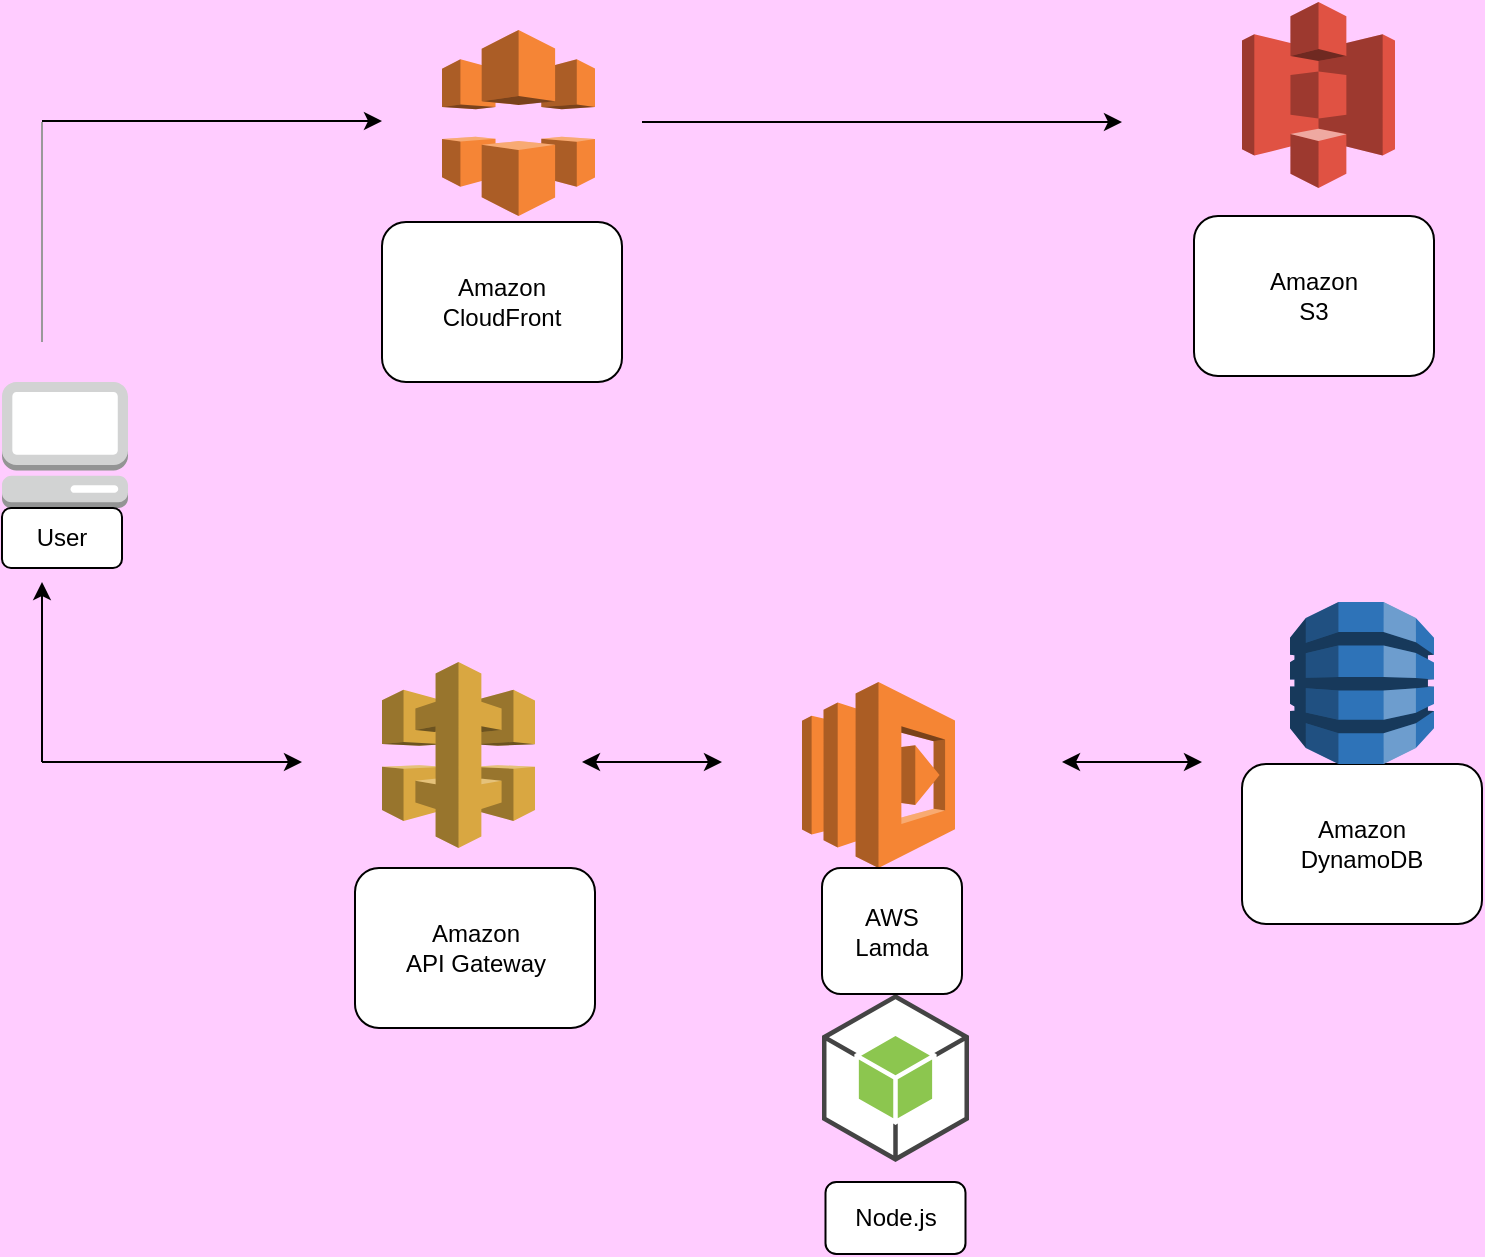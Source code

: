 <mxfile version="14.5.10" type="github">
  <diagram id="En7cnF9h-v-1nLFF4jpA" name="Page-1">
    <mxGraphModel dx="1038" dy="580" grid="0" gridSize="10" guides="1" tooltips="1" connect="1" arrows="1" fold="1" page="1" pageScale="1" pageWidth="850" pageHeight="1100" background="#FFCCFF" math="0" shadow="0">
      <root>
        <mxCell id="0" />
        <mxCell id="1" parent="0" />
        <mxCell id="O3KhV6H-GipkPuP13QMZ-4" value="Amazon&lt;br&gt;DynamoDB" style="shape=ext;rounded=1;html=1;whiteSpace=wrap;" vertex="1" parent="1">
          <mxGeometry x="720" y="401" width="120" height="80" as="geometry" />
        </mxCell>
        <mxCell id="O3KhV6H-GipkPuP13QMZ-9" value="" style="verticalLabelPosition=bottom;shadow=0;dashed=0;align=center;html=1;verticalAlign=top;strokeWidth=1;shape=mxgraph.mockup.markup.line;strokeColor=#999999;direction=north;" vertex="1" parent="1">
          <mxGeometry x="110" y="80" width="20" height="110" as="geometry" />
        </mxCell>
        <mxCell id="O3KhV6H-GipkPuP13QMZ-13" value="" style="endArrow=classic;html=1;" edge="1" parent="1">
          <mxGeometry width="50" height="50" relative="1" as="geometry">
            <mxPoint x="120" y="79.5" as="sourcePoint" />
            <mxPoint x="290" y="79.5" as="targetPoint" />
          </mxGeometry>
        </mxCell>
        <mxCell id="O3KhV6H-GipkPuP13QMZ-14" value="" style="endArrow=classic;html=1;exitX=1;exitY=0.5;exitDx=0;exitDy=0;" edge="1" parent="1">
          <mxGeometry width="50" height="50" relative="1" as="geometry">
            <mxPoint x="420" y="80" as="sourcePoint" />
            <mxPoint x="660" y="80" as="targetPoint" />
            <Array as="points">
              <mxPoint x="440" y="80" />
            </Array>
          </mxGeometry>
        </mxCell>
        <mxCell id="O3KhV6H-GipkPuP13QMZ-16" value="" style="endArrow=classic;html=1;" edge="1" parent="1">
          <mxGeometry width="50" height="50" relative="1" as="geometry">
            <mxPoint x="120" y="400" as="sourcePoint" />
            <mxPoint x="250" y="400" as="targetPoint" />
            <Array as="points" />
          </mxGeometry>
        </mxCell>
        <mxCell id="O3KhV6H-GipkPuP13QMZ-17" value="" style="endArrow=classic;html=1;" edge="1" parent="1">
          <mxGeometry width="50" height="50" relative="1" as="geometry">
            <mxPoint x="120" y="400" as="sourcePoint" />
            <mxPoint x="120" y="310" as="targetPoint" />
            <Array as="points" />
          </mxGeometry>
        </mxCell>
        <mxCell id="O3KhV6H-GipkPuP13QMZ-18" value="" style="endArrow=classic;startArrow=classic;html=1;" edge="1" parent="1">
          <mxGeometry width="50" height="50" relative="1" as="geometry">
            <mxPoint x="390" y="400" as="sourcePoint" />
            <mxPoint x="460" y="400" as="targetPoint" />
            <Array as="points">
              <mxPoint x="440" y="400" />
            </Array>
          </mxGeometry>
        </mxCell>
        <mxCell id="O3KhV6H-GipkPuP13QMZ-19" value="" style="endArrow=classic;startArrow=classic;html=1;" edge="1" parent="1">
          <mxGeometry width="50" height="50" relative="1" as="geometry">
            <mxPoint x="630" y="400" as="sourcePoint" />
            <mxPoint x="700" y="400" as="targetPoint" />
            <Array as="points">
              <mxPoint x="680" y="400" />
            </Array>
          </mxGeometry>
        </mxCell>
        <mxCell id="O3KhV6H-GipkPuP13QMZ-28" value="" style="outlineConnect=0;dashed=0;verticalLabelPosition=bottom;verticalAlign=top;align=center;html=1;shape=mxgraph.aws3.dynamo_db;fillColor=#2E73B8;gradientColor=none;" vertex="1" parent="1">
          <mxGeometry x="744" y="320" width="72" height="81" as="geometry" />
        </mxCell>
        <mxCell id="O3KhV6H-GipkPuP13QMZ-30" value="" style="outlineConnect=0;dashed=0;verticalLabelPosition=bottom;verticalAlign=top;align=center;html=1;shape=mxgraph.aws3.management_console;fillColor=#D2D3D3;gradientColor=none;" vertex="1" parent="1">
          <mxGeometry x="100" y="210" width="63" height="63" as="geometry" />
        </mxCell>
        <mxCell id="O3KhV6H-GipkPuP13QMZ-31" value="" style="outlineConnect=0;dashed=0;verticalLabelPosition=bottom;verticalAlign=top;align=center;html=1;shape=mxgraph.aws3.cloudfront;fillColor=#F58536;gradientColor=none;" vertex="1" parent="1">
          <mxGeometry x="320" y="34" width="76.5" height="93" as="geometry" />
        </mxCell>
        <mxCell id="O3KhV6H-GipkPuP13QMZ-32" value="" style="outlineConnect=0;dashed=0;verticalLabelPosition=bottom;verticalAlign=top;align=center;html=1;shape=mxgraph.aws3.android;fillColor=#8CC64F;gradientColor=none;" vertex="1" parent="1">
          <mxGeometry x="510" y="516" width="73.5" height="84" as="geometry" />
        </mxCell>
        <mxCell id="O3KhV6H-GipkPuP13QMZ-33" value="" style="outlineConnect=0;dashed=0;verticalLabelPosition=bottom;verticalAlign=top;align=center;html=1;shape=mxgraph.aws3.lambda;fillColor=#F58534;gradientColor=none;" vertex="1" parent="1">
          <mxGeometry x="500" y="360" width="76.5" height="93" as="geometry" />
        </mxCell>
        <mxCell id="O3KhV6H-GipkPuP13QMZ-34" value="" style="outlineConnect=0;dashed=0;verticalLabelPosition=bottom;verticalAlign=top;align=center;html=1;shape=mxgraph.aws3.api_gateway;fillColor=#D9A741;gradientColor=none;" vertex="1" parent="1">
          <mxGeometry x="290" y="350" width="76.5" height="93" as="geometry" />
        </mxCell>
        <mxCell id="O3KhV6H-GipkPuP13QMZ-35" value="" style="outlineConnect=0;dashed=0;verticalLabelPosition=bottom;verticalAlign=top;align=center;html=1;shape=mxgraph.aws3.s3;fillColor=#E05243;gradientColor=none;" vertex="1" parent="1">
          <mxGeometry x="720" y="20" width="76.5" height="93" as="geometry" />
        </mxCell>
        <mxCell id="O3KhV6H-GipkPuP13QMZ-36" value="User" style="shape=ext;rounded=1;html=1;whiteSpace=wrap;" vertex="1" parent="1">
          <mxGeometry x="100" y="273" width="60" height="30" as="geometry" />
        </mxCell>
        <mxCell id="O3KhV6H-GipkPuP13QMZ-37" value="Amazon&lt;br&gt;CloudFront" style="shape=ext;rounded=1;html=1;whiteSpace=wrap;" vertex="1" parent="1">
          <mxGeometry x="290" y="130" width="120" height="80" as="geometry" />
        </mxCell>
        <mxCell id="O3KhV6H-GipkPuP13QMZ-38" value="Amazon&lt;br&gt;S3" style="shape=ext;rounded=1;html=1;whiteSpace=wrap;" vertex="1" parent="1">
          <mxGeometry x="696" y="127" width="120" height="80" as="geometry" />
        </mxCell>
        <mxCell id="O3KhV6H-GipkPuP13QMZ-39" value="Amazon&lt;br&gt;API Gateway" style="shape=ext;rounded=1;html=1;whiteSpace=wrap;" vertex="1" parent="1">
          <mxGeometry x="276.5" y="453" width="120" height="80" as="geometry" />
        </mxCell>
        <mxCell id="O3KhV6H-GipkPuP13QMZ-40" value="AWS&lt;br&gt;Lamda" style="shape=ext;rounded=1;html=1;whiteSpace=wrap;" vertex="1" parent="1">
          <mxGeometry x="510" y="453" width="70" height="63" as="geometry" />
        </mxCell>
        <mxCell id="O3KhV6H-GipkPuP13QMZ-41" value="Node.js" style="shape=ext;rounded=1;html=1;whiteSpace=wrap;" vertex="1" parent="1">
          <mxGeometry x="511.75" y="610" width="70" height="36" as="geometry" />
        </mxCell>
      </root>
    </mxGraphModel>
  </diagram>
</mxfile>
